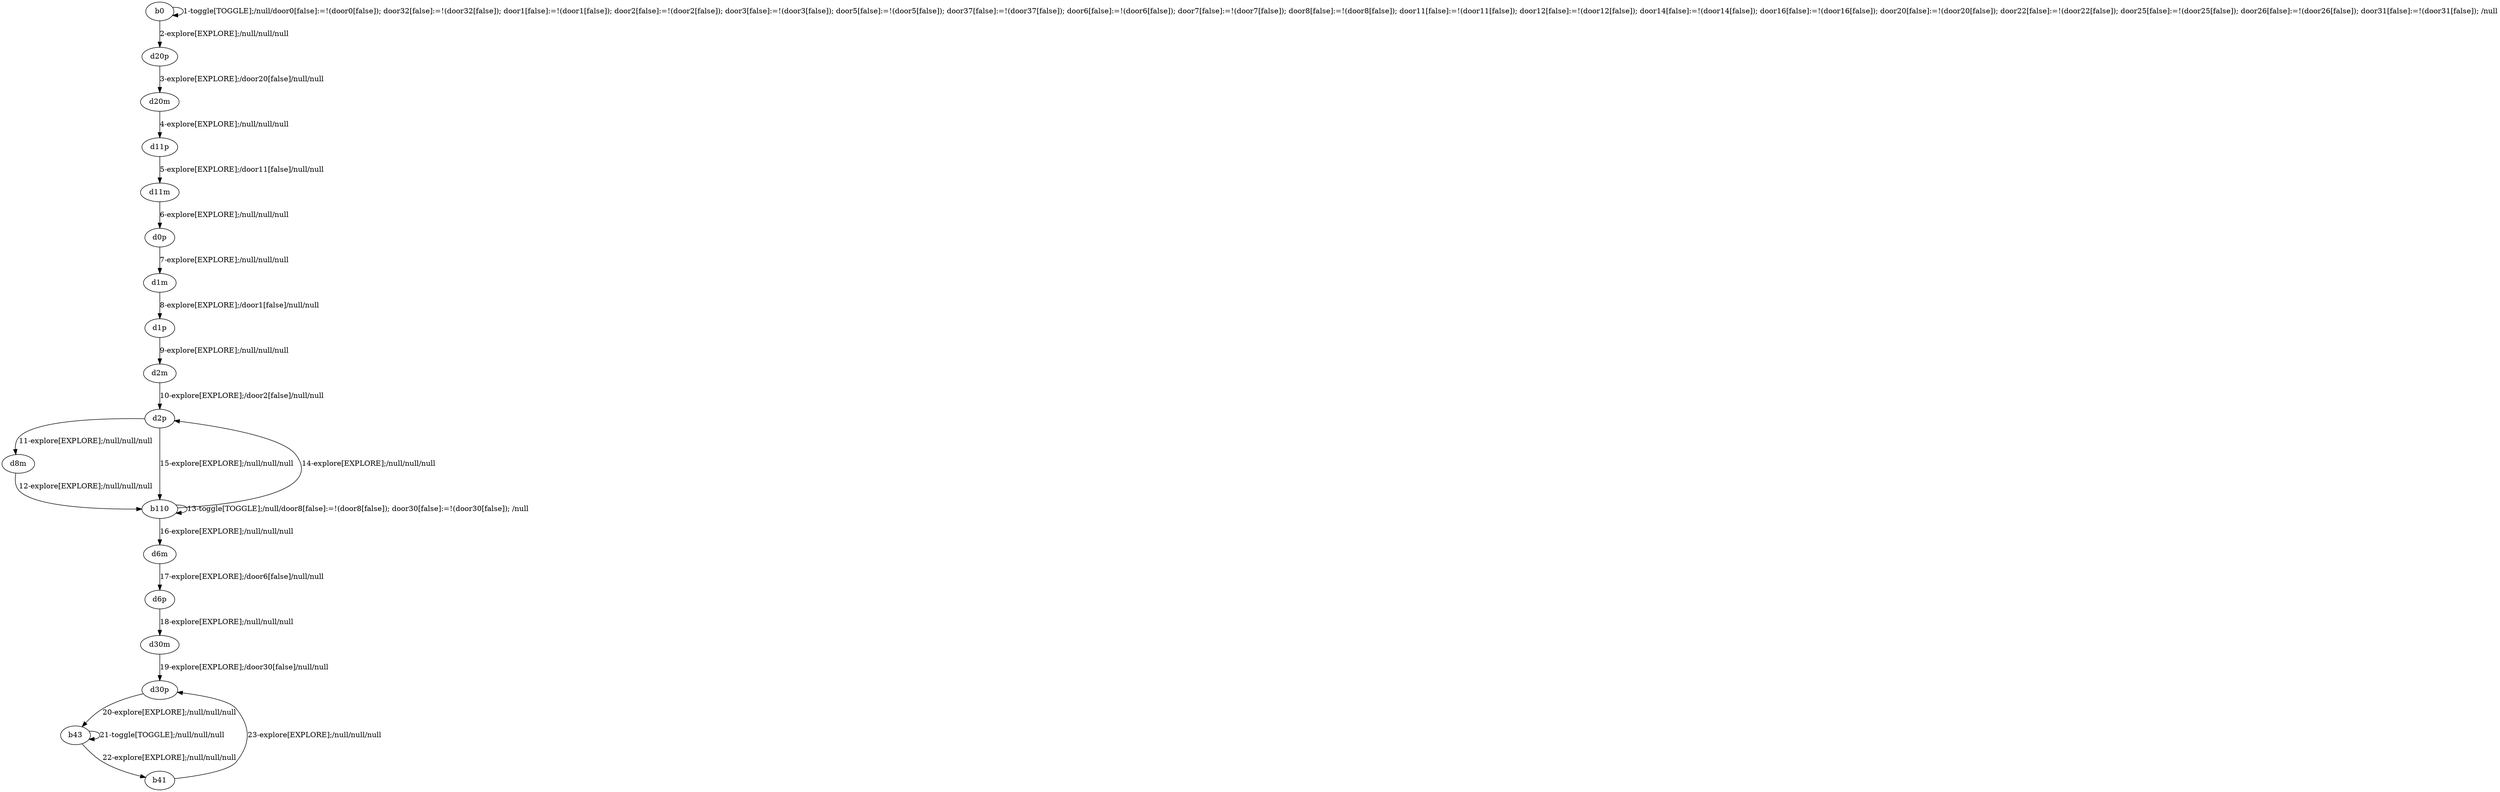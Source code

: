 # Total number of goals covered by this test: 1
# b41 --> d30p

digraph g {
"b0" -> "b0" [label = "1-toggle[TOGGLE];/null/door0[false]:=!(door0[false]); door32[false]:=!(door32[false]); door1[false]:=!(door1[false]); door2[false]:=!(door2[false]); door3[false]:=!(door3[false]); door5[false]:=!(door5[false]); door37[false]:=!(door37[false]); door6[false]:=!(door6[false]); door7[false]:=!(door7[false]); door8[false]:=!(door8[false]); door11[false]:=!(door11[false]); door12[false]:=!(door12[false]); door14[false]:=!(door14[false]); door16[false]:=!(door16[false]); door20[false]:=!(door20[false]); door22[false]:=!(door22[false]); door25[false]:=!(door25[false]); door26[false]:=!(door26[false]); door31[false]:=!(door31[false]); /null"];
"b0" -> "d20p" [label = "2-explore[EXPLORE];/null/null/null"];
"d20p" -> "d20m" [label = "3-explore[EXPLORE];/door20[false]/null/null"];
"d20m" -> "d11p" [label = "4-explore[EXPLORE];/null/null/null"];
"d11p" -> "d11m" [label = "5-explore[EXPLORE];/door11[false]/null/null"];
"d11m" -> "d0p" [label = "6-explore[EXPLORE];/null/null/null"];
"d0p" -> "d1m" [label = "7-explore[EXPLORE];/null/null/null"];
"d1m" -> "d1p" [label = "8-explore[EXPLORE];/door1[false]/null/null"];
"d1p" -> "d2m" [label = "9-explore[EXPLORE];/null/null/null"];
"d2m" -> "d2p" [label = "10-explore[EXPLORE];/door2[false]/null/null"];
"d2p" -> "d8m" [label = "11-explore[EXPLORE];/null/null/null"];
"d8m" -> "b110" [label = "12-explore[EXPLORE];/null/null/null"];
"b110" -> "b110" [label = "13-toggle[TOGGLE];/null/door8[false]:=!(door8[false]); door30[false]:=!(door30[false]); /null"];
"b110" -> "d2p" [label = "14-explore[EXPLORE];/null/null/null"];
"d2p" -> "b110" [label = "15-explore[EXPLORE];/null/null/null"];
"b110" -> "d6m" [label = "16-explore[EXPLORE];/null/null/null"];
"d6m" -> "d6p" [label = "17-explore[EXPLORE];/door6[false]/null/null"];
"d6p" -> "d30m" [label = "18-explore[EXPLORE];/null/null/null"];
"d30m" -> "d30p" [label = "19-explore[EXPLORE];/door30[false]/null/null"];
"d30p" -> "b43" [label = "20-explore[EXPLORE];/null/null/null"];
"b43" -> "b43" [label = "21-toggle[TOGGLE];/null/null/null"];
"b43" -> "b41" [label = "22-explore[EXPLORE];/null/null/null"];
"b41" -> "d30p" [label = "23-explore[EXPLORE];/null/null/null"];
}